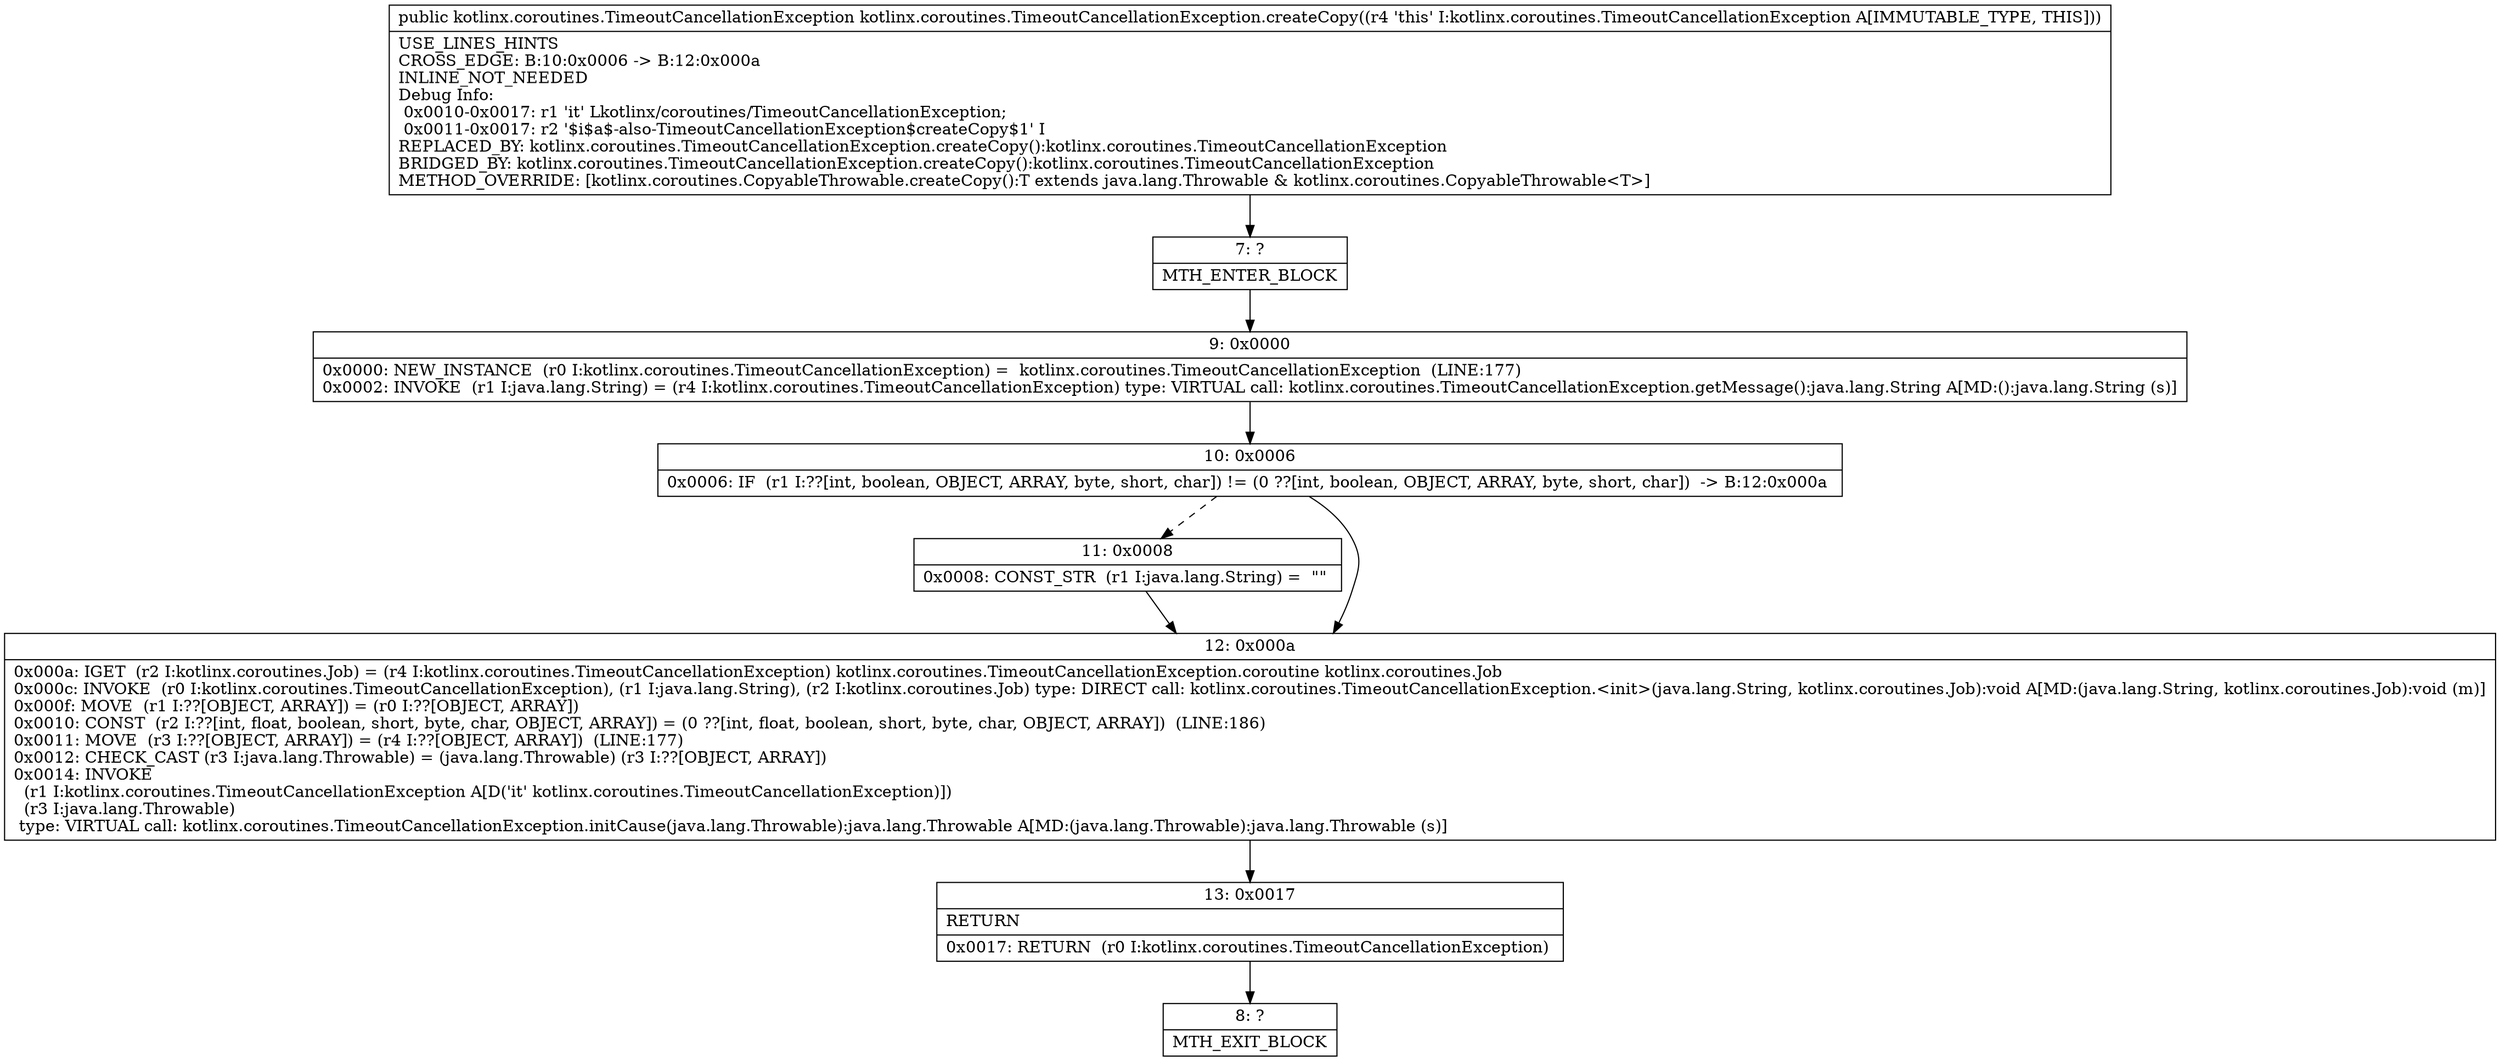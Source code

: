 digraph "CFG forkotlinx.coroutines.TimeoutCancellationException.createCopy()Lkotlinx\/coroutines\/TimeoutCancellationException;" {
Node_7 [shape=record,label="{7\:\ ?|MTH_ENTER_BLOCK\l}"];
Node_9 [shape=record,label="{9\:\ 0x0000|0x0000: NEW_INSTANCE  (r0 I:kotlinx.coroutines.TimeoutCancellationException) =  kotlinx.coroutines.TimeoutCancellationException  (LINE:177)\l0x0002: INVOKE  (r1 I:java.lang.String) = (r4 I:kotlinx.coroutines.TimeoutCancellationException) type: VIRTUAL call: kotlinx.coroutines.TimeoutCancellationException.getMessage():java.lang.String A[MD:():java.lang.String (s)]\l}"];
Node_10 [shape=record,label="{10\:\ 0x0006|0x0006: IF  (r1 I:??[int, boolean, OBJECT, ARRAY, byte, short, char]) != (0 ??[int, boolean, OBJECT, ARRAY, byte, short, char])  \-\> B:12:0x000a \l}"];
Node_11 [shape=record,label="{11\:\ 0x0008|0x0008: CONST_STR  (r1 I:java.lang.String) =  \"\" \l}"];
Node_12 [shape=record,label="{12\:\ 0x000a|0x000a: IGET  (r2 I:kotlinx.coroutines.Job) = (r4 I:kotlinx.coroutines.TimeoutCancellationException) kotlinx.coroutines.TimeoutCancellationException.coroutine kotlinx.coroutines.Job \l0x000c: INVOKE  (r0 I:kotlinx.coroutines.TimeoutCancellationException), (r1 I:java.lang.String), (r2 I:kotlinx.coroutines.Job) type: DIRECT call: kotlinx.coroutines.TimeoutCancellationException.\<init\>(java.lang.String, kotlinx.coroutines.Job):void A[MD:(java.lang.String, kotlinx.coroutines.Job):void (m)]\l0x000f: MOVE  (r1 I:??[OBJECT, ARRAY]) = (r0 I:??[OBJECT, ARRAY]) \l0x0010: CONST  (r2 I:??[int, float, boolean, short, byte, char, OBJECT, ARRAY]) = (0 ??[int, float, boolean, short, byte, char, OBJECT, ARRAY])  (LINE:186)\l0x0011: MOVE  (r3 I:??[OBJECT, ARRAY]) = (r4 I:??[OBJECT, ARRAY])  (LINE:177)\l0x0012: CHECK_CAST (r3 I:java.lang.Throwable) = (java.lang.Throwable) (r3 I:??[OBJECT, ARRAY]) \l0x0014: INVOKE  \l  (r1 I:kotlinx.coroutines.TimeoutCancellationException A[D('it' kotlinx.coroutines.TimeoutCancellationException)])\l  (r3 I:java.lang.Throwable)\l type: VIRTUAL call: kotlinx.coroutines.TimeoutCancellationException.initCause(java.lang.Throwable):java.lang.Throwable A[MD:(java.lang.Throwable):java.lang.Throwable (s)]\l}"];
Node_13 [shape=record,label="{13\:\ 0x0017|RETURN\l|0x0017: RETURN  (r0 I:kotlinx.coroutines.TimeoutCancellationException) \l}"];
Node_8 [shape=record,label="{8\:\ ?|MTH_EXIT_BLOCK\l}"];
MethodNode[shape=record,label="{public kotlinx.coroutines.TimeoutCancellationException kotlinx.coroutines.TimeoutCancellationException.createCopy((r4 'this' I:kotlinx.coroutines.TimeoutCancellationException A[IMMUTABLE_TYPE, THIS]))  | USE_LINES_HINTS\lCROSS_EDGE: B:10:0x0006 \-\> B:12:0x000a\lINLINE_NOT_NEEDED\lDebug Info:\l  0x0010\-0x0017: r1 'it' Lkotlinx\/coroutines\/TimeoutCancellationException;\l  0x0011\-0x0017: r2 '$i$a$\-also\-TimeoutCancellationException$createCopy$1' I\lREPLACED_BY: kotlinx.coroutines.TimeoutCancellationException.createCopy():kotlinx.coroutines.TimeoutCancellationException\lBRIDGED_BY: kotlinx.coroutines.TimeoutCancellationException.createCopy():kotlinx.coroutines.TimeoutCancellationException\lMETHOD_OVERRIDE: [kotlinx.coroutines.CopyableThrowable.createCopy():T extends java.lang.Throwable & kotlinx.coroutines.CopyableThrowable\<T\>]\l}"];
MethodNode -> Node_7;Node_7 -> Node_9;
Node_9 -> Node_10;
Node_10 -> Node_11[style=dashed];
Node_10 -> Node_12;
Node_11 -> Node_12;
Node_12 -> Node_13;
Node_13 -> Node_8;
}

